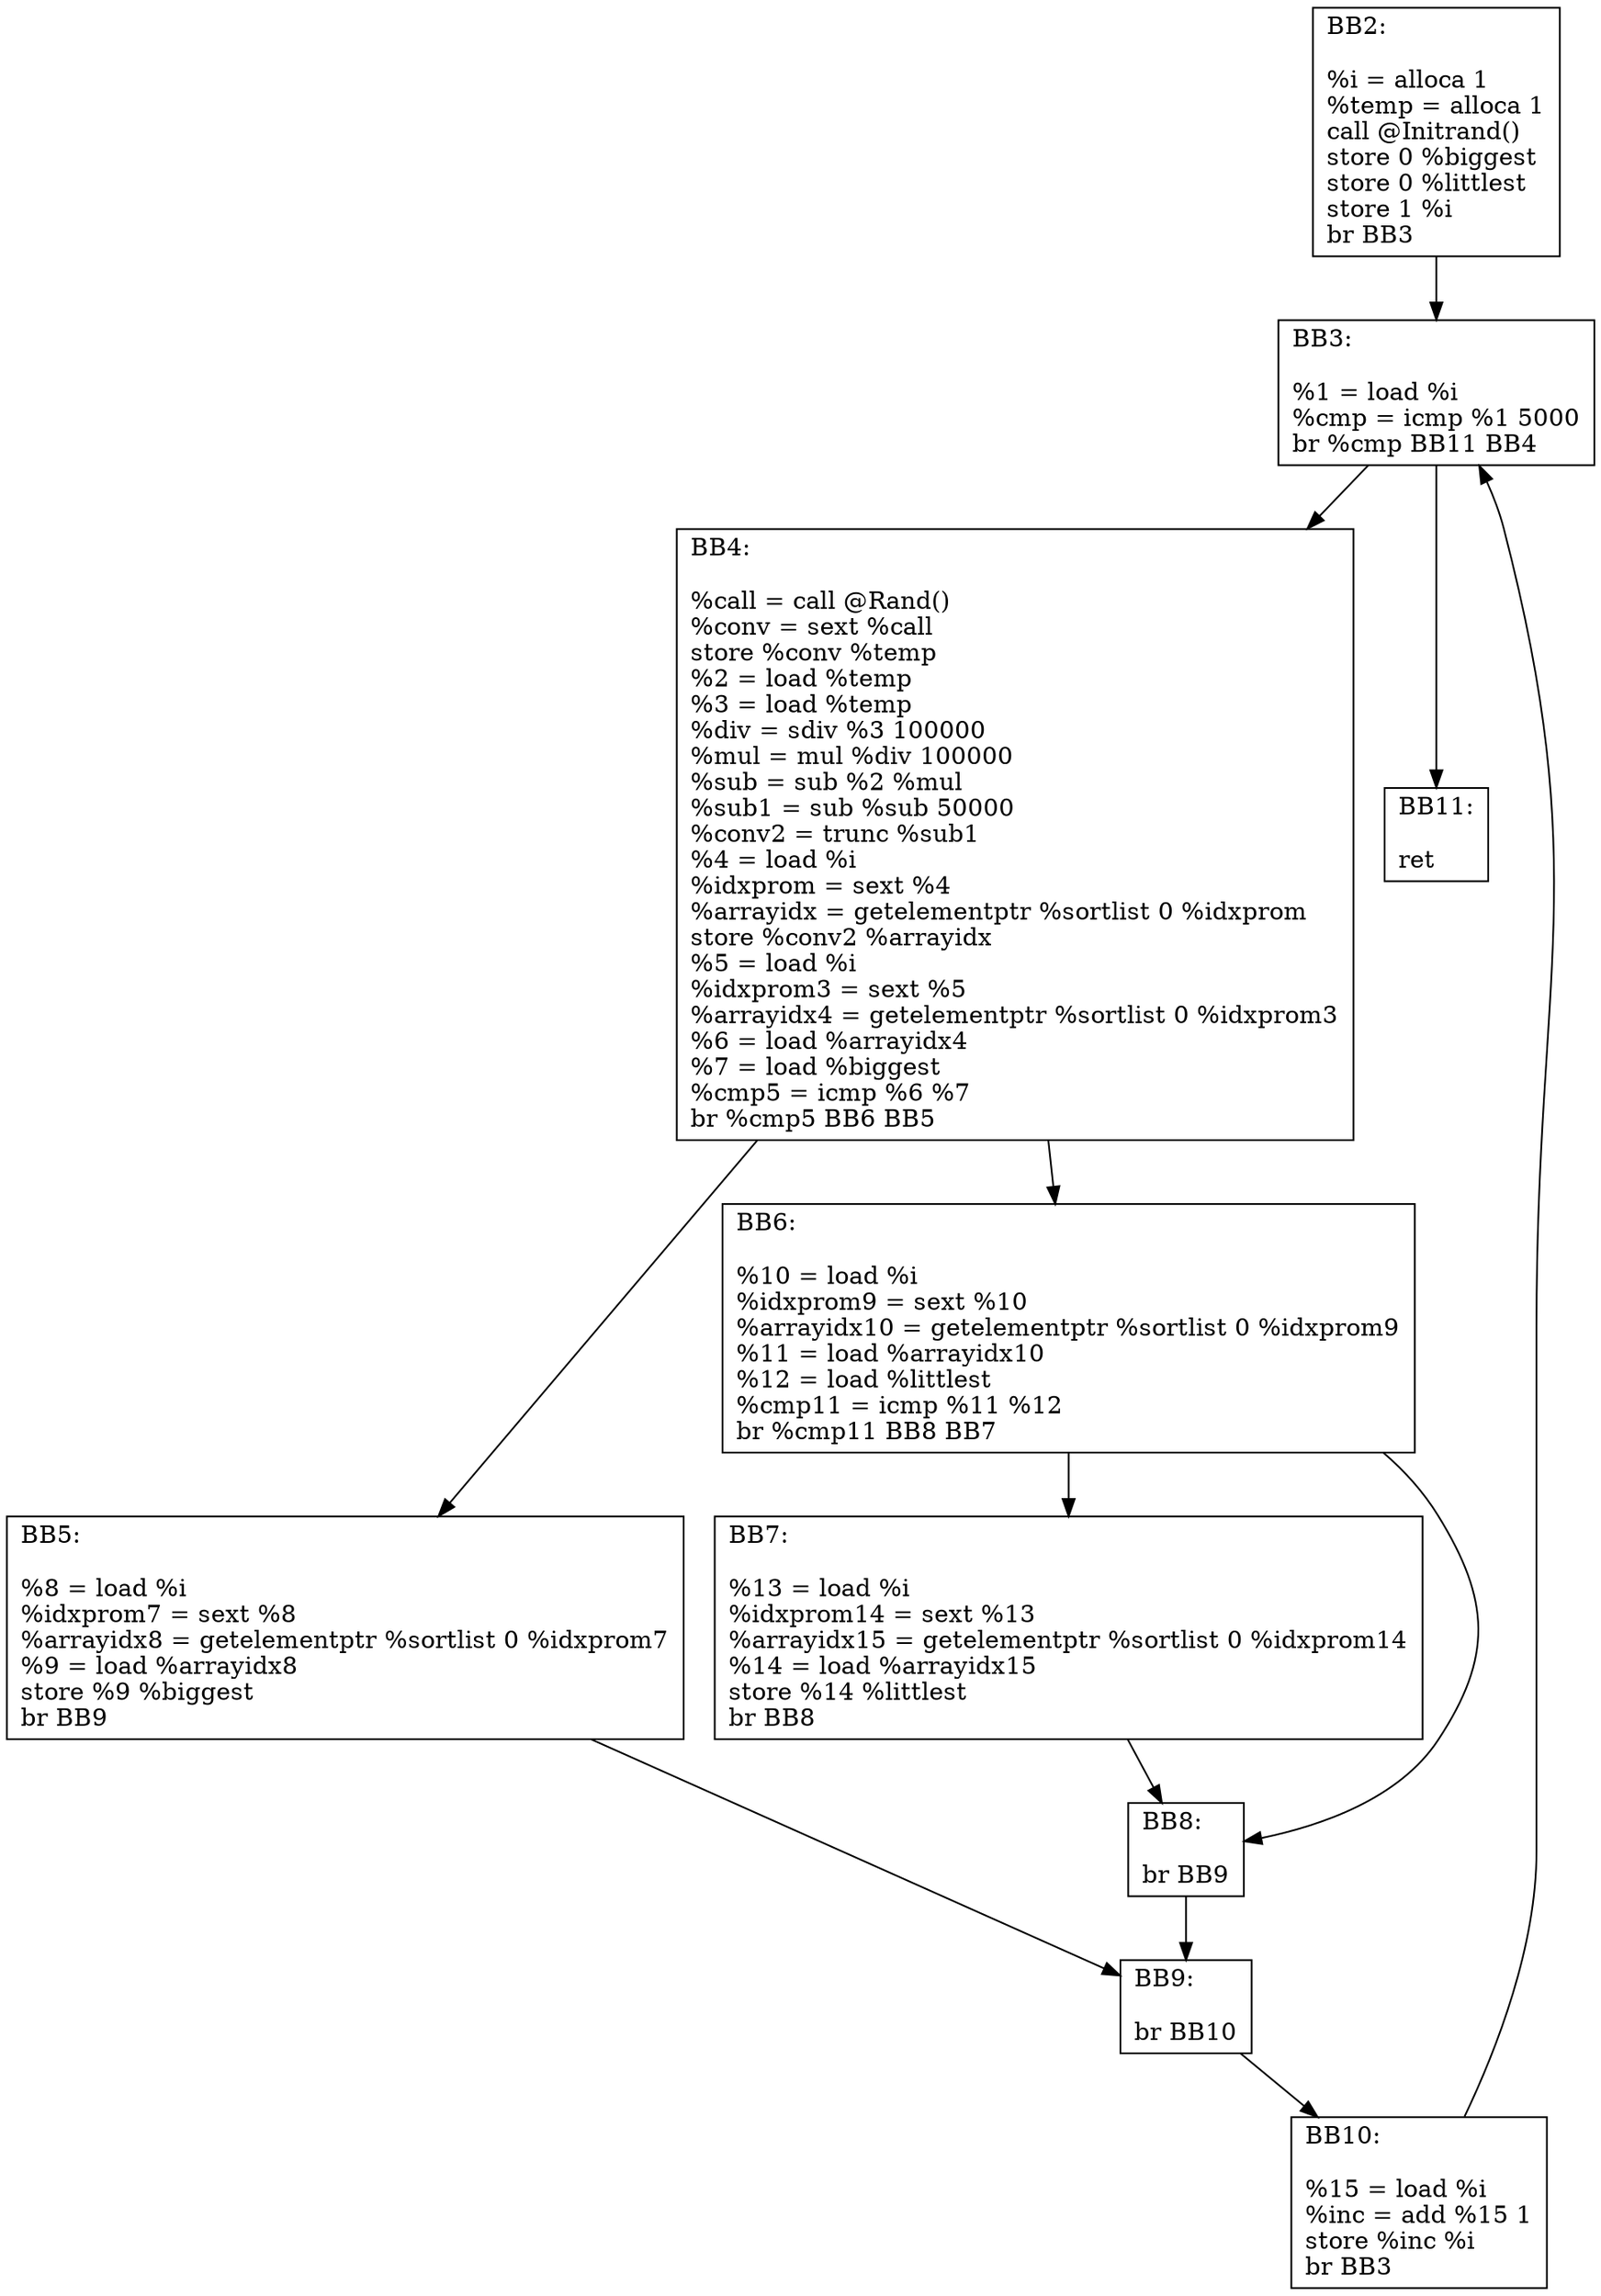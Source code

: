 digraph "CFG for 'tInitarr' function" {
BB2 [shape=record, label="{BB2:\l\l
%i = alloca 1\l
%temp = alloca 1\l
call @Initrand()\lstore 0 %biggest\l
store 0 %littlest\l
store 1 %i\l
br BB3\l
}"];
BB2 -> BB3
BB3 [shape=record, label="{BB3:\l\l
%1 = load %i\l
%cmp = icmp %1 5000\l
br %cmp BB11 BB4\l
}"];
BB3 -> BB4
BB3 -> BB11
BB4 [shape=record, label="{BB4:\l\l
%call = call @Rand()\l%conv = sext %call\l
store %conv %temp\l
%2 = load %temp\l
%3 = load %temp\l
%div = sdiv %3 100000\l
%mul = mul %div 100000\l
%sub = sub %2 %mul\l
%sub1 = sub %sub 50000\l
%conv2 = trunc %sub1\l
%4 = load %i\l
%idxprom = sext %4\l
%arrayidx = getelementptr %sortlist 0 %idxprom\l
store %conv2 %arrayidx\l
%5 = load %i\l
%idxprom3 = sext %5\l
%arrayidx4 = getelementptr %sortlist 0 %idxprom3\l
%6 = load %arrayidx4\l
%7 = load %biggest\l
%cmp5 = icmp %6 %7\l
br %cmp5 BB6 BB5\l
}"];
BB4 -> BB5
BB4 -> BB6
BB5 [shape=record, label="{BB5:\l\l
%8 = load %i\l
%idxprom7 = sext %8\l
%arrayidx8 = getelementptr %sortlist 0 %idxprom7\l
%9 = load %arrayidx8\l
store %9 %biggest\l
br BB9\l
}"];
BB5 -> BB9
BB6 [shape=record, label="{BB6:\l\l
%10 = load %i\l
%idxprom9 = sext %10\l
%arrayidx10 = getelementptr %sortlist 0 %idxprom9\l
%11 = load %arrayidx10\l
%12 = load %littlest\l
%cmp11 = icmp %11 %12\l
br %cmp11 BB8 BB7\l
}"];
BB6 -> BB7
BB6 -> BB8
BB7 [shape=record, label="{BB7:\l\l
%13 = load %i\l
%idxprom14 = sext %13\l
%arrayidx15 = getelementptr %sortlist 0 %idxprom14\l
%14 = load %arrayidx15\l
store %14 %littlest\l
br BB8\l
}"];
BB7 -> BB8
BB8 [shape=record, label="{BB8:\l\l
br BB9\l
}"];
BB8 -> BB9
BB9 [shape=record, label="{BB9:\l\l
br BB10\l
}"];
BB9 -> BB10
BB10 [shape=record, label="{BB10:\l\l
%15 = load %i\l
%inc = add %15 1\l
store %inc %i\l
br BB3\l
}"];
BB10 -> BB3
BB11 [shape=record, label="{BB11:\l\l
ret\l
}"];
}
